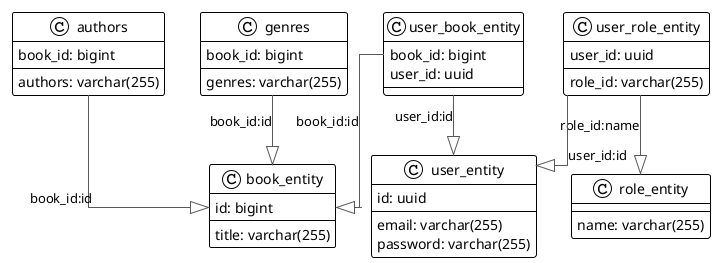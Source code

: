 @startuml

!theme plain
top to bottom direction
skinparam linetype ortho

class authors {
   book_id: bigint
   authors: varchar(255)
}
class book_entity {
   title: varchar(255)
   id: bigint
}
class genres {
   book_id: bigint
   genres: varchar(255)
}
class role_entity {
   name: varchar(255)
}
class user_book_entity {
   book_id: bigint
   user_id: uuid
}
class user_entity {
   email: varchar(255)
   password: varchar(255)
   id: uuid
}
class user_role_entity {
   role_id: varchar(255)
   user_id: uuid
}

authors           -[#595959,plain]-^  book_entity      : "book_id:id"
genres            -[#595959,plain]-^  book_entity      : "book_id:id"
user_book_entity  -[#595959,plain]-^  book_entity      : "book_id:id"
user_book_entity  -[#595959,plain]-^  user_entity      : "user_id:id"
user_role_entity  -[#595959,plain]-^  role_entity      : "role_id:name"
user_role_entity  -[#595959,plain]-^  user_entity      : "user_id:id"
@enduml
